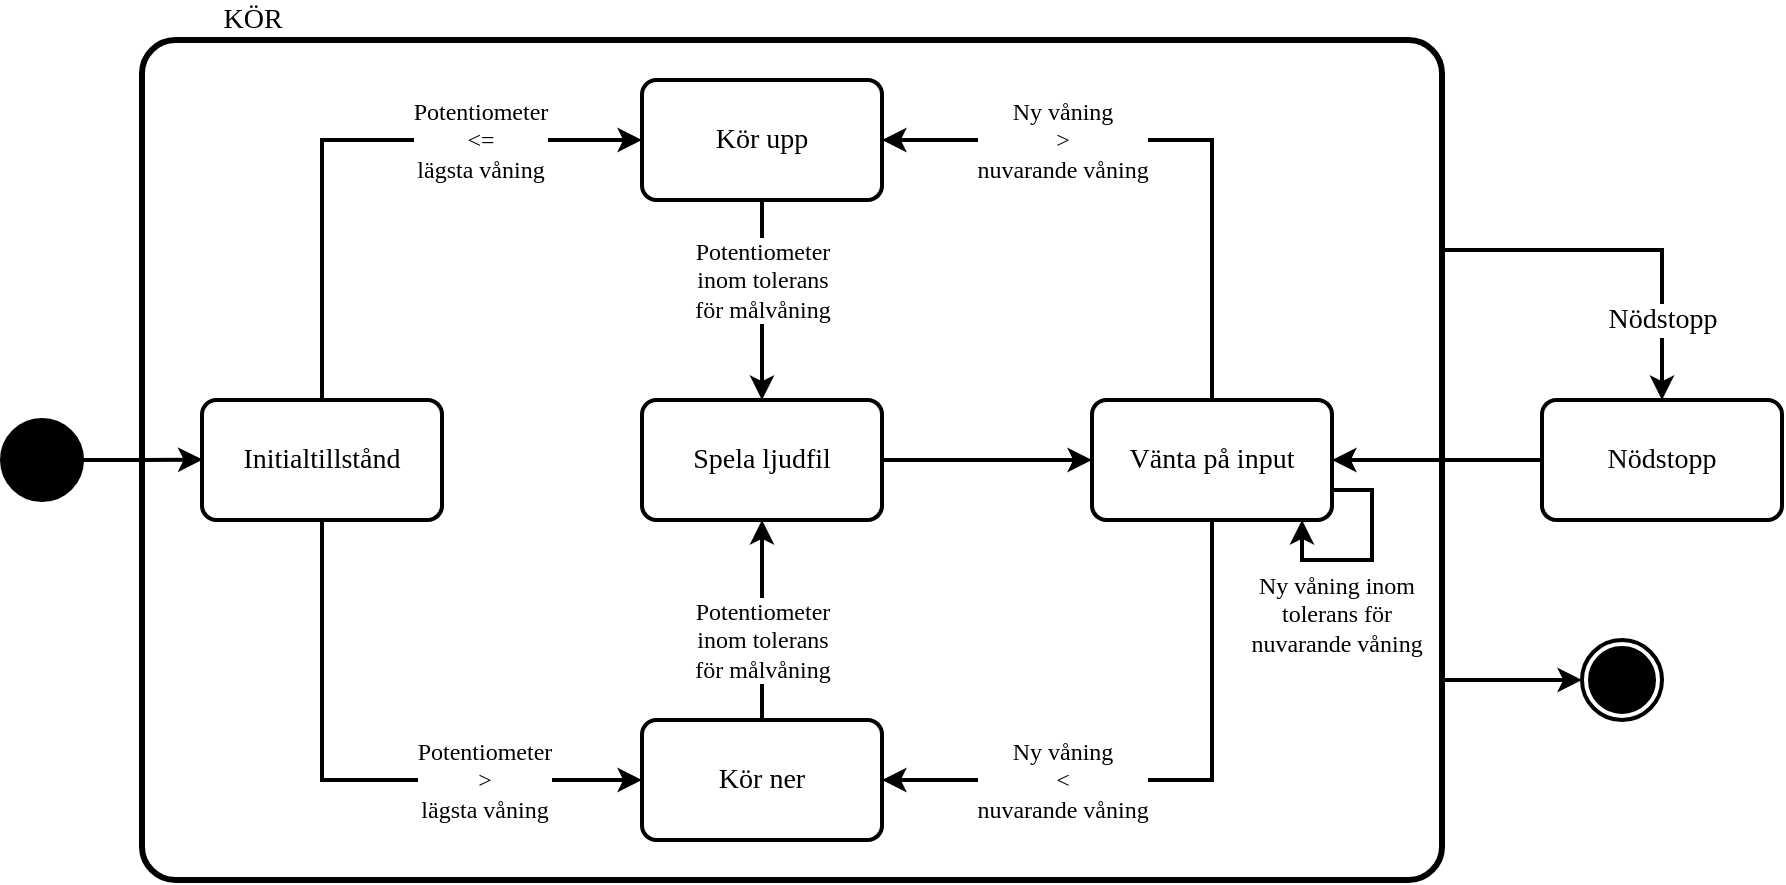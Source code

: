 <mxfile version="14.5.1" type="device"><diagram id="5kn2LAqtk2-XAxfUvmJ9" name="Page-1"><mxGraphModel dx="1704" dy="1010" grid="1" gridSize="10" guides="1" tooltips="1" connect="1" arrows="1" fold="1" page="1" pageScale="1" pageWidth="919" pageHeight="480" math="0" shadow="0"><root><mxCell id="0"/><mxCell id="1" parent="0"/><mxCell id="YGPucLgpr-SEpPOmAmv7-1" value="" style="group" vertex="1" connectable="0" parent="1"><mxGeometry x="10" y="10" width="890" height="440" as="geometry"/></mxCell><mxCell id="HXl-ghBzJEJyIcijWA-z-33" value="" style="rounded=1;whiteSpace=wrap;html=1;labelBackgroundColor=#ffffff;strokeWidth=3;fontFamily=CMU Serif;fontSize=12;fillColor=none;arcSize=4;perimeterSpacing=0;" parent="YGPucLgpr-SEpPOmAmv7-1" vertex="1"><mxGeometry x="70" y="20" width="650" height="420" as="geometry"/></mxCell><mxCell id="HXl-ghBzJEJyIcijWA-z-1" value="&lt;font style=&quot;font-size: 14px&quot;&gt;Initialtillstånd&lt;/font&gt;" style="rounded=1;whiteSpace=wrap;html=1;arcSize=12;strokeWidth=2;fontFamily=CMU Serif;" parent="YGPucLgpr-SEpPOmAmv7-1" vertex="1"><mxGeometry x="100" y="200" width="120" height="60" as="geometry"/></mxCell><mxCell id="HXl-ghBzJEJyIcijWA-z-4" style="edgeStyle=orthogonalEdgeStyle;rounded=0;orthogonalLoop=1;jettySize=auto;html=1;exitX=1;exitY=0.5;exitDx=0;exitDy=0;entryX=0.027;entryY=0.436;entryDx=0;entryDy=0;entryPerimeter=0;strokeWidth=2;" parent="YGPucLgpr-SEpPOmAmv7-1" source="HXl-ghBzJEJyIcijWA-z-3" edge="1"><mxGeometry relative="1" as="geometry"><mxPoint x="100.25" y="229.8" as="targetPoint"/></mxGeometry></mxCell><mxCell id="HXl-ghBzJEJyIcijWA-z-3" value="" style="ellipse;whiteSpace=wrap;html=1;aspect=fixed;strokeWidth=2;fillColor=#000000;" parent="YGPucLgpr-SEpPOmAmv7-1" vertex="1"><mxGeometry y="210" width="40" height="40" as="geometry"/></mxCell><mxCell id="HXl-ghBzJEJyIcijWA-z-5" value="&lt;font style=&quot;font-size: 14px&quot;&gt;Kör upp&lt;/font&gt;" style="rounded=1;whiteSpace=wrap;html=1;arcSize=12;strokeWidth=2;fontFamily=CMU Serif;" parent="YGPucLgpr-SEpPOmAmv7-1" vertex="1"><mxGeometry x="320" y="40" width="120" height="60" as="geometry"/></mxCell><mxCell id="HXl-ghBzJEJyIcijWA-z-12" style="edgeStyle=orthogonalEdgeStyle;rounded=0;orthogonalLoop=1;jettySize=auto;html=1;exitX=0.5;exitY=0;exitDx=0;exitDy=0;entryX=0;entryY=0.5;entryDx=0;entryDy=0;strokeWidth=2;" parent="YGPucLgpr-SEpPOmAmv7-1" source="HXl-ghBzJEJyIcijWA-z-1" target="HXl-ghBzJEJyIcijWA-z-5" edge="1"><mxGeometry relative="1" as="geometry"/></mxCell><mxCell id="HXl-ghBzJEJyIcijWA-z-14" value="Potentiometer&lt;br style=&quot;font-size: 12px;&quot;&gt;&amp;lt;=&lt;br style=&quot;font-size: 12px;&quot;&gt;lägsta våning" style="edgeLabel;align=center;verticalAlign=middle;resizable=0;points=[];labelBackgroundColor=#ffffff;html=1;fontFamily=CMU Serif;fontSize=12;" parent="HXl-ghBzJEJyIcijWA-z-12" vertex="1" connectable="0"><mxGeometry x="0.262" relative="1" as="geometry"><mxPoint x="26" as="offset"/></mxGeometry></mxCell><mxCell id="HXl-ghBzJEJyIcijWA-z-6" value="&lt;font style=&quot;font-size: 14px&quot;&gt;Kör ner&lt;/font&gt;" style="rounded=1;whiteSpace=wrap;html=1;arcSize=12;strokeWidth=2;fontFamily=CMU Serif;" parent="YGPucLgpr-SEpPOmAmv7-1" vertex="1"><mxGeometry x="320" y="360" width="120" height="60" as="geometry"/></mxCell><mxCell id="HXl-ghBzJEJyIcijWA-z-13" style="edgeStyle=orthogonalEdgeStyle;rounded=0;orthogonalLoop=1;jettySize=auto;html=1;exitX=0.5;exitY=1;exitDx=0;exitDy=0;entryX=0;entryY=0.5;entryDx=0;entryDy=0;strokeWidth=2;" parent="YGPucLgpr-SEpPOmAmv7-1" source="HXl-ghBzJEJyIcijWA-z-1" target="HXl-ghBzJEJyIcijWA-z-6" edge="1"><mxGeometry relative="1" as="geometry"/></mxCell><mxCell id="HXl-ghBzJEJyIcijWA-z-16" value="Potentiometer&lt;br style=&quot;font-size: 12px;&quot;&gt;&amp;gt;&lt;br style=&quot;font-size: 12px;&quot;&gt;lägsta våning" style="edgeLabel;html=1;align=center;verticalAlign=middle;resizable=0;points=[];fontFamily=CMU Serif;fontSize=12;" parent="HXl-ghBzJEJyIcijWA-z-13" vertex="1" connectable="0"><mxGeometry x="0.369" y="3" relative="1" as="geometry"><mxPoint x="12" y="3" as="offset"/></mxGeometry></mxCell><mxCell id="HXl-ghBzJEJyIcijWA-z-17" value="&lt;font style=&quot;font-size: 14px&quot;&gt;Spela ljudfil&lt;/font&gt;" style="rounded=1;whiteSpace=wrap;html=1;arcSize=12;strokeWidth=2;fontFamily=CMU Serif;" parent="YGPucLgpr-SEpPOmAmv7-1" vertex="1"><mxGeometry x="320" y="200" width="120" height="60" as="geometry"/></mxCell><mxCell id="HXl-ghBzJEJyIcijWA-z-18" style="edgeStyle=orthogonalEdgeStyle;rounded=0;orthogonalLoop=1;jettySize=auto;html=1;exitX=0.5;exitY=1;exitDx=0;exitDy=0;strokeWidth=2;fontFamily=CMU Serif;fontSize=12;" parent="YGPucLgpr-SEpPOmAmv7-1" source="HXl-ghBzJEJyIcijWA-z-5" target="HXl-ghBzJEJyIcijWA-z-17" edge="1"><mxGeometry relative="1" as="geometry"/></mxCell><mxCell id="HXl-ghBzJEJyIcijWA-z-20" value="Potentiometer&lt;br&gt;inom tolerans&lt;br&gt;för målvåning" style="edgeLabel;html=1;align=center;verticalAlign=middle;resizable=0;points=[];fontSize=12;fontFamily=CMU Serif;" parent="HXl-ghBzJEJyIcijWA-z-18" vertex="1" connectable="0"><mxGeometry x="-0.3" y="-5" relative="1" as="geometry"><mxPoint x="5" y="5" as="offset"/></mxGeometry></mxCell><mxCell id="HXl-ghBzJEJyIcijWA-z-19" style="edgeStyle=orthogonalEdgeStyle;rounded=0;orthogonalLoop=1;jettySize=auto;html=1;exitX=0.5;exitY=0;exitDx=0;exitDy=0;entryX=0.5;entryY=1;entryDx=0;entryDy=0;strokeWidth=2;fontFamily=CMU Serif;fontSize=12;" parent="YGPucLgpr-SEpPOmAmv7-1" source="HXl-ghBzJEJyIcijWA-z-6" target="HXl-ghBzJEJyIcijWA-z-17" edge="1"><mxGeometry relative="1" as="geometry"><Array as="points"><mxPoint x="380" y="300"/><mxPoint x="380" y="300"/></Array></mxGeometry></mxCell><mxCell id="HXl-ghBzJEJyIcijWA-z-21" value="&lt;span style=&quot;color: rgba(0 , 0 , 0 , 0) ; font-family: monospace ; font-size: 0px ; background-color: rgb(248 , 249 , 250)&quot;&gt;%3CmxGraphModel%3E%3Croot%3E%3CmxCell%20id%3D%220%22%2F%3E%3CmxCell%20id%3D%221%22%20parent%3D%220%22%2F%3E%3CmxCell%20id%3D%222%22%20value%3D%22Potentiometer%26lt%3Bbr%26gt%3Binom%20tolerans%26lt%3Bbr%26gt%3Bf%C3%B6r%20m%C3%A5lv%C3%A5ning%22%20style%3D%22edgeLabel%3Bhtml%3D1%3Balign%3Dcenter%3BverticalAlign%3Dmiddle%3Bresizable%3D0%3Bpoints%3D%5B%5D%3BfontSize%3D12%3BfontFamily%3DCMU%20Serif%3B%22%20vertex%3D%221%22%20connectable%3D%220%22%20parent%3D%221%22%3E%3CmxGeometry%20x%3D%22300%22%20y%3D%22250%22%20as%3D%22geometry%22%2F%3E%3C%2FmxCell%3E%3C%2Froot%3E%3C%2FmxGraphModel%3E&lt;/span&gt;&lt;span style=&quot;color: rgba(0 , 0 , 0 , 0) ; font-family: monospace ; font-size: 0px ; background-color: rgb(248 , 249 , 250)&quot;&gt;%3CmxGraphModel%3E%3Croot%3E%3CmxCell%20id%3D%220%22%2F%3E%3CmxCell%20id%3D%221%22%20parent%3D%220%22%2F%3E%3CmxCell%20id%3D%222%22%20value%3D%22Potentiometer%26lt%3Bbr%26gt%3Binom%20tolerans%26lt%3Bbr%26gt%3Bf%C3%B6r%20m%C3%A5lv%C3%A5ning%22%20style%3D%22edgeLabel%3Bhtml%3D1%3Balign%3Dcenter%3BverticalAlign%3Dmiddle%3Bresizable%3D0%3Bpoints%3D%5B%5D%3BfontSize%3D12%3BfontFamily%3DCMU%20Serif%3B%22%20vertex%3D%221%22%20connectable%3D%220%22%20parent%3D%221%22%3E%3CmxGeometry%20x%3D%22300%22%20y%3D%22250%22%20as%3D%22geometry%22%2F%3E%3C%2FmxCell%3E%3C%2Froot%3E%3C%2FmxGraphModel%3E&lt;/span&gt;" style="edgeLabel;html=1;align=center;verticalAlign=middle;resizable=0;points=[];fontSize=12;fontFamily=CMU Serif;" parent="HXl-ghBzJEJyIcijWA-z-19" vertex="1" connectable="0"><mxGeometry x="0.26" y="2" relative="1" as="geometry"><mxPoint as="offset"/></mxGeometry></mxCell><mxCell id="HXl-ghBzJEJyIcijWA-z-22" value="Potentiometer&lt;br&gt;inom tolerans&lt;br&gt;för målvåning" style="edgeLabel;html=1;align=center;verticalAlign=middle;resizable=0;points=[];fontSize=12;fontFamily=CMU Serif;" parent="HXl-ghBzJEJyIcijWA-z-19" vertex="1" connectable="0"><mxGeometry x="0.28" y="3" relative="1" as="geometry"><mxPoint x="3" y="24.17" as="offset"/></mxGeometry></mxCell><mxCell id="HXl-ghBzJEJyIcijWA-z-25" style="edgeStyle=orthogonalEdgeStyle;rounded=0;orthogonalLoop=1;jettySize=auto;html=1;exitX=0.5;exitY=0;exitDx=0;exitDy=0;entryX=1;entryY=0.5;entryDx=0;entryDy=0;strokeWidth=2;fontFamily=CMU Serif;fontSize=12;" parent="YGPucLgpr-SEpPOmAmv7-1" source="HXl-ghBzJEJyIcijWA-z-23" target="HXl-ghBzJEJyIcijWA-z-5" edge="1"><mxGeometry relative="1" as="geometry"><mxPoint x="475" y="70" as="targetPoint"/></mxGeometry></mxCell><mxCell id="HXl-ghBzJEJyIcijWA-z-27" value="&lt;span style=&quot;color: rgba(0 , 0 , 0 , 0) ; font-family: monospace ; font-size: 0px ; background-color: rgb(248 , 249 , 250)&quot;&gt;%3CmxGraphModel%3E%3Croot%3E%3CmxCell%20id%3D%220%22%2F%3E%3CmxCell%20id%3D%221%22%20parent%3D%220%22%2F%3E%3CmxCell%20id%3D%222%22%20value%3D%22%26lt%3Bfont%20style%3D%26quot%3Bfont-size%3A%2014px%26quot%3B%26gt%3BSpela%20ljudfil%26lt%3B%2Ffont%26gt%3B%22%20style%3D%22rounded%3D1%3BwhiteSpace%3Dwrap%3Bhtml%3D1%3BarcSize%3D12%3BstrokeWidth%3D2%3BfontFamily%3DCMU%20Serif%3B%22%20vertex%3D%221%22%20parent%3D%221%22%3E%3CmxGeometry%20x%3D%22240%22%20y%3D%22300%22%20width%3D%22120%22%20height%3D%2260%22%20as%3D%22geometry%22%2F%3E%3C%2FmxCell%3E%3C%2Froot%3E%3C%2FmxGraphModel%3ENy&lt;/span&gt;" style="edgeLabel;html=1;align=center;verticalAlign=middle;resizable=0;points=[];fontSize=12;fontFamily=CMU Serif;" parent="HXl-ghBzJEJyIcijWA-z-25" vertex="1" connectable="0"><mxGeometry x="-0.346" y="-2" relative="1" as="geometry"><mxPoint as="offset"/></mxGeometry></mxCell><mxCell id="HXl-ghBzJEJyIcijWA-z-28" value="Ny våning&lt;br&gt;&amp;gt;&lt;br&gt;nuvarande våning" style="edgeLabel;html=1;align=center;verticalAlign=middle;resizable=0;points=[];fontSize=12;fontFamily=CMU Serif;" parent="HXl-ghBzJEJyIcijWA-z-25" vertex="1" connectable="0"><mxGeometry x="-0.369" y="3" relative="1" as="geometry"><mxPoint x="-72" y="-37" as="offset"/></mxGeometry></mxCell><mxCell id="HXl-ghBzJEJyIcijWA-z-26" style="edgeStyle=orthogonalEdgeStyle;rounded=0;orthogonalLoop=1;jettySize=auto;html=1;exitX=0.5;exitY=1;exitDx=0;exitDy=0;entryX=1;entryY=0.5;entryDx=0;entryDy=0;strokeWidth=2;fontFamily=CMU Serif;fontSize=12;" parent="YGPucLgpr-SEpPOmAmv7-1" source="HXl-ghBzJEJyIcijWA-z-23" target="HXl-ghBzJEJyIcijWA-z-6" edge="1"><mxGeometry relative="1" as="geometry"><mxPoint x="475" y="390" as="targetPoint"/></mxGeometry></mxCell><mxCell id="HXl-ghBzJEJyIcijWA-z-29" value="Ny våning&lt;br&gt;&amp;lt;&lt;br&gt;nuvarande våning" style="edgeLabel;html=1;align=center;verticalAlign=middle;resizable=0;points=[];fontSize=12;fontFamily=CMU Serif;" parent="HXl-ghBzJEJyIcijWA-z-26" vertex="1" connectable="0"><mxGeometry x="-0.623" y="3" relative="1" as="geometry"><mxPoint x="-78" y="74" as="offset"/></mxGeometry></mxCell><mxCell id="HXl-ghBzJEJyIcijWA-z-23" value="&lt;font style=&quot;font-size: 14px&quot;&gt;Vänta på input&lt;/font&gt;" style="rounded=1;whiteSpace=wrap;html=1;arcSize=12;strokeWidth=2;fontFamily=CMU Serif;" parent="YGPucLgpr-SEpPOmAmv7-1" vertex="1"><mxGeometry x="545" y="200" width="120" height="60" as="geometry"/></mxCell><mxCell id="HXl-ghBzJEJyIcijWA-z-24" style="edgeStyle=orthogonalEdgeStyle;rounded=0;orthogonalLoop=1;jettySize=auto;html=1;exitX=1;exitY=0.5;exitDx=0;exitDy=0;entryX=0;entryY=0.5;entryDx=0;entryDy=0;strokeWidth=2;fontFamily=CMU Serif;fontSize=12;" parent="YGPucLgpr-SEpPOmAmv7-1" source="HXl-ghBzJEJyIcijWA-z-17" target="HXl-ghBzJEJyIcijWA-z-23" edge="1"><mxGeometry relative="1" as="geometry"><mxPoint x="475" y="230" as="sourcePoint"/></mxGeometry></mxCell><mxCell id="HXl-ghBzJEJyIcijWA-z-31" style="edgeStyle=orthogonalEdgeStyle;rounded=0;orthogonalLoop=1;jettySize=auto;html=1;exitX=1;exitY=0.75;exitDx=0;exitDy=0;strokeWidth=2;fontFamily=CMU Serif;fontSize=12;" parent="YGPucLgpr-SEpPOmAmv7-1" source="HXl-ghBzJEJyIcijWA-z-23" edge="1"><mxGeometry relative="1" as="geometry"><mxPoint x="650" y="260" as="targetPoint"/><Array as="points"><mxPoint x="685" y="245"/><mxPoint x="685" y="280"/><mxPoint x="650" y="280"/><mxPoint x="650" y="260"/></Array></mxGeometry></mxCell><mxCell id="HXl-ghBzJEJyIcijWA-z-32" value="Ny våning inom&lt;br&gt;tolerans för&lt;br&gt;nuvarande våning" style="edgeLabel;html=1;align=center;verticalAlign=middle;resizable=0;points=[];fontSize=12;fontFamily=CMU Serif;" parent="HXl-ghBzJEJyIcijWA-z-31" vertex="1" connectable="0"><mxGeometry x="-0.248" relative="1" as="geometry"><mxPoint x="-18" y="40.67" as="offset"/></mxGeometry></mxCell><mxCell id="HXl-ghBzJEJyIcijWA-z-36" value="&lt;span style=&quot;font-size: 14px;&quot;&gt;KÖR&lt;/span&gt;" style="text;html=1;align=center;verticalAlign=middle;resizable=0;points=[];autosize=1;fontSize=14;fontFamily=CMU Serif;fontStyle=0" parent="YGPucLgpr-SEpPOmAmv7-1" vertex="1"><mxGeometry x="100" width="50" height="20" as="geometry"/></mxCell><mxCell id="HXl-ghBzJEJyIcijWA-z-39" style="edgeStyle=orthogonalEdgeStyle;rounded=0;orthogonalLoop=1;jettySize=auto;html=1;exitX=0;exitY=0.5;exitDx=0;exitDy=0;strokeWidth=2;fontFamily=CMU Serif;fontSize=14;" parent="YGPucLgpr-SEpPOmAmv7-1" source="HXl-ghBzJEJyIcijWA-z-37" target="HXl-ghBzJEJyIcijWA-z-23" edge="1"><mxGeometry relative="1" as="geometry"/></mxCell><mxCell id="HXl-ghBzJEJyIcijWA-z-37" value="&lt;font style=&quot;font-size: 14px&quot;&gt;Nödstopp&lt;/font&gt;" style="rounded=1;whiteSpace=wrap;html=1;arcSize=12;strokeWidth=2;fontFamily=CMU Serif;" parent="YGPucLgpr-SEpPOmAmv7-1" vertex="1"><mxGeometry x="770" y="200" width="120" height="60" as="geometry"/></mxCell><mxCell id="HXl-ghBzJEJyIcijWA-z-38" style="edgeStyle=orthogonalEdgeStyle;rounded=0;orthogonalLoop=1;jettySize=auto;html=1;exitX=1;exitY=0.25;exitDx=0;exitDy=0;entryX=0.5;entryY=0;entryDx=0;entryDy=0;strokeWidth=2;fontFamily=CMU Serif;fontSize=14;" parent="YGPucLgpr-SEpPOmAmv7-1" source="HXl-ghBzJEJyIcijWA-z-33" target="HXl-ghBzJEJyIcijWA-z-37" edge="1"><mxGeometry relative="1" as="geometry"><Array as="points"><mxPoint x="830" y="125"/></Array></mxGeometry></mxCell><mxCell id="HXl-ghBzJEJyIcijWA-z-40" value="Nödstopp" style="edgeLabel;html=1;align=center;verticalAlign=middle;resizable=0;points=[];fontSize=14;fontFamily=CMU Serif;" parent="HXl-ghBzJEJyIcijWA-z-38" vertex="1" connectable="0"><mxGeometry x="0.094" y="1" relative="1" as="geometry"><mxPoint x="9.0" y="36" as="offset"/></mxGeometry></mxCell><mxCell id="HXl-ghBzJEJyIcijWA-z-45" value="" style="ellipse;html=1;shape=endState;fillColor=#000000;labelBackgroundColor=#ffffff;fontFamily=CMU Serif;fontSize=14;strokeWidth=2;perimeterSpacing=0;margin=4;portConstraintRotation=0;allowArrows=1;snapToPoint=0;backgroundOutline=0;movableLabel=1;" parent="YGPucLgpr-SEpPOmAmv7-1" vertex="1"><mxGeometry x="790" y="320" width="40" height="40" as="geometry"/></mxCell><mxCell id="HXl-ghBzJEJyIcijWA-z-47" style="edgeStyle=orthogonalEdgeStyle;rounded=0;orthogonalLoop=1;jettySize=auto;html=1;exitX=1;exitY=0.762;exitDx=0;exitDy=0;entryX=0;entryY=0.5;entryDx=0;entryDy=0;strokeWidth=2;fontFamily=CMU Serif;fontSize=14;exitPerimeter=0;" parent="YGPucLgpr-SEpPOmAmv7-1" source="HXl-ghBzJEJyIcijWA-z-33" target="HXl-ghBzJEJyIcijWA-z-45" edge="1"><mxGeometry relative="1" as="geometry"/></mxCell></root></mxGraphModel></diagram></mxfile>